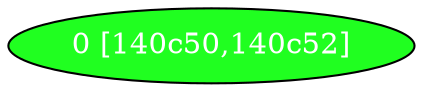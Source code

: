 diGraph libnss3{
	libnss3_0  [style=filled fillcolor="#20FF20" fontcolor="#ffffff" shape=oval label="0 [140c50,140c52]"]


}